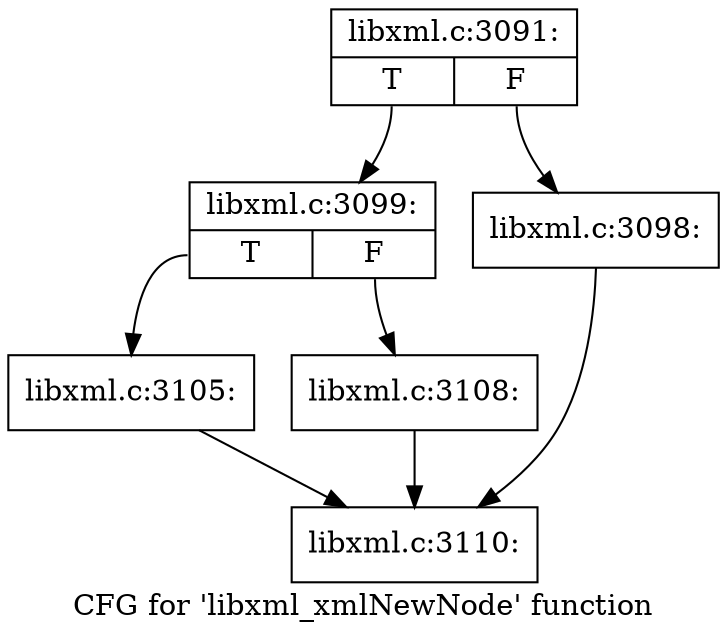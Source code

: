 digraph "CFG for 'libxml_xmlNewNode' function" {
	label="CFG for 'libxml_xmlNewNode' function";

	Node0x5313690 [shape=record,label="{libxml.c:3091:|{<s0>T|<s1>F}}"];
	Node0x5313690:s0 -> Node0x53147c0;
	Node0x5313690:s1 -> Node0x5314770;
	Node0x5314770 [shape=record,label="{libxml.c:3098:}"];
	Node0x5314770 -> Node0x5308110;
	Node0x53147c0 [shape=record,label="{libxml.c:3099:|{<s0>T|<s1>F}}"];
	Node0x53147c0:s0 -> Node0x5315900;
	Node0x53147c0:s1 -> Node0x5315c40;
	Node0x5315900 [shape=record,label="{libxml.c:3105:}"];
	Node0x5315900 -> Node0x5308110;
	Node0x5315c40 [shape=record,label="{libxml.c:3108:}"];
	Node0x5315c40 -> Node0x5308110;
	Node0x5308110 [shape=record,label="{libxml.c:3110:}"];
}
